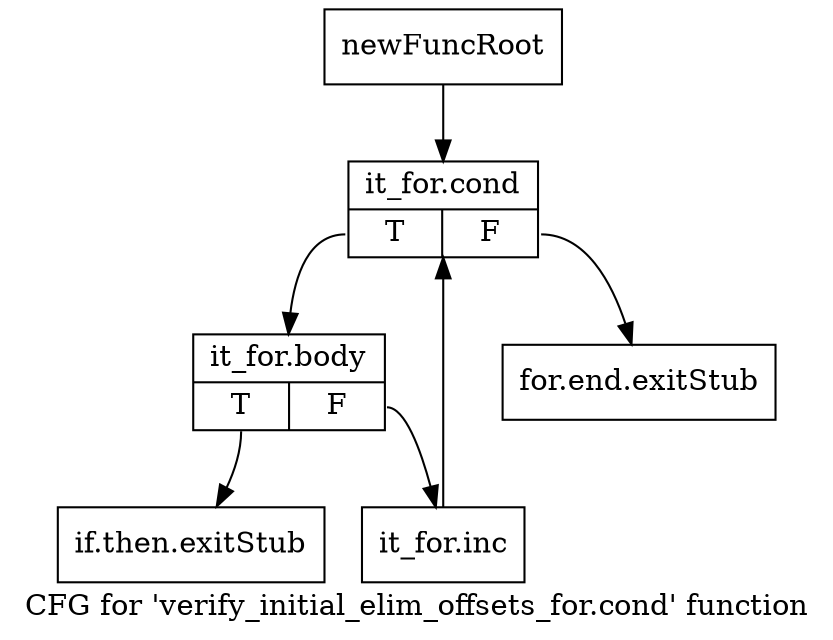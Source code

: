 digraph "CFG for 'verify_initial_elim_offsets_for.cond' function" {
	label="CFG for 'verify_initial_elim_offsets_for.cond' function";

	Node0xbe23720 [shape=record,label="{newFuncRoot}"];
	Node0xbe23720 -> Node0xbe23ca0;
	Node0xbe23770 [shape=record,label="{for.end.exitStub}"];
	Node0xbe23c50 [shape=record,label="{if.then.exitStub}"];
	Node0xbe23ca0 [shape=record,label="{it_for.cond|{<s0>T|<s1>F}}"];
	Node0xbe23ca0:s0 -> Node0xbe23cf0;
	Node0xbe23ca0:s1 -> Node0xbe23770;
	Node0xbe23cf0 [shape=record,label="{it_for.body|{<s0>T|<s1>F}}"];
	Node0xbe23cf0:s0 -> Node0xbe23c50;
	Node0xbe23cf0:s1 -> Node0xbe23d40;
	Node0xbe23d40 [shape=record,label="{it_for.inc}"];
	Node0xbe23d40 -> Node0xbe23ca0;
}

